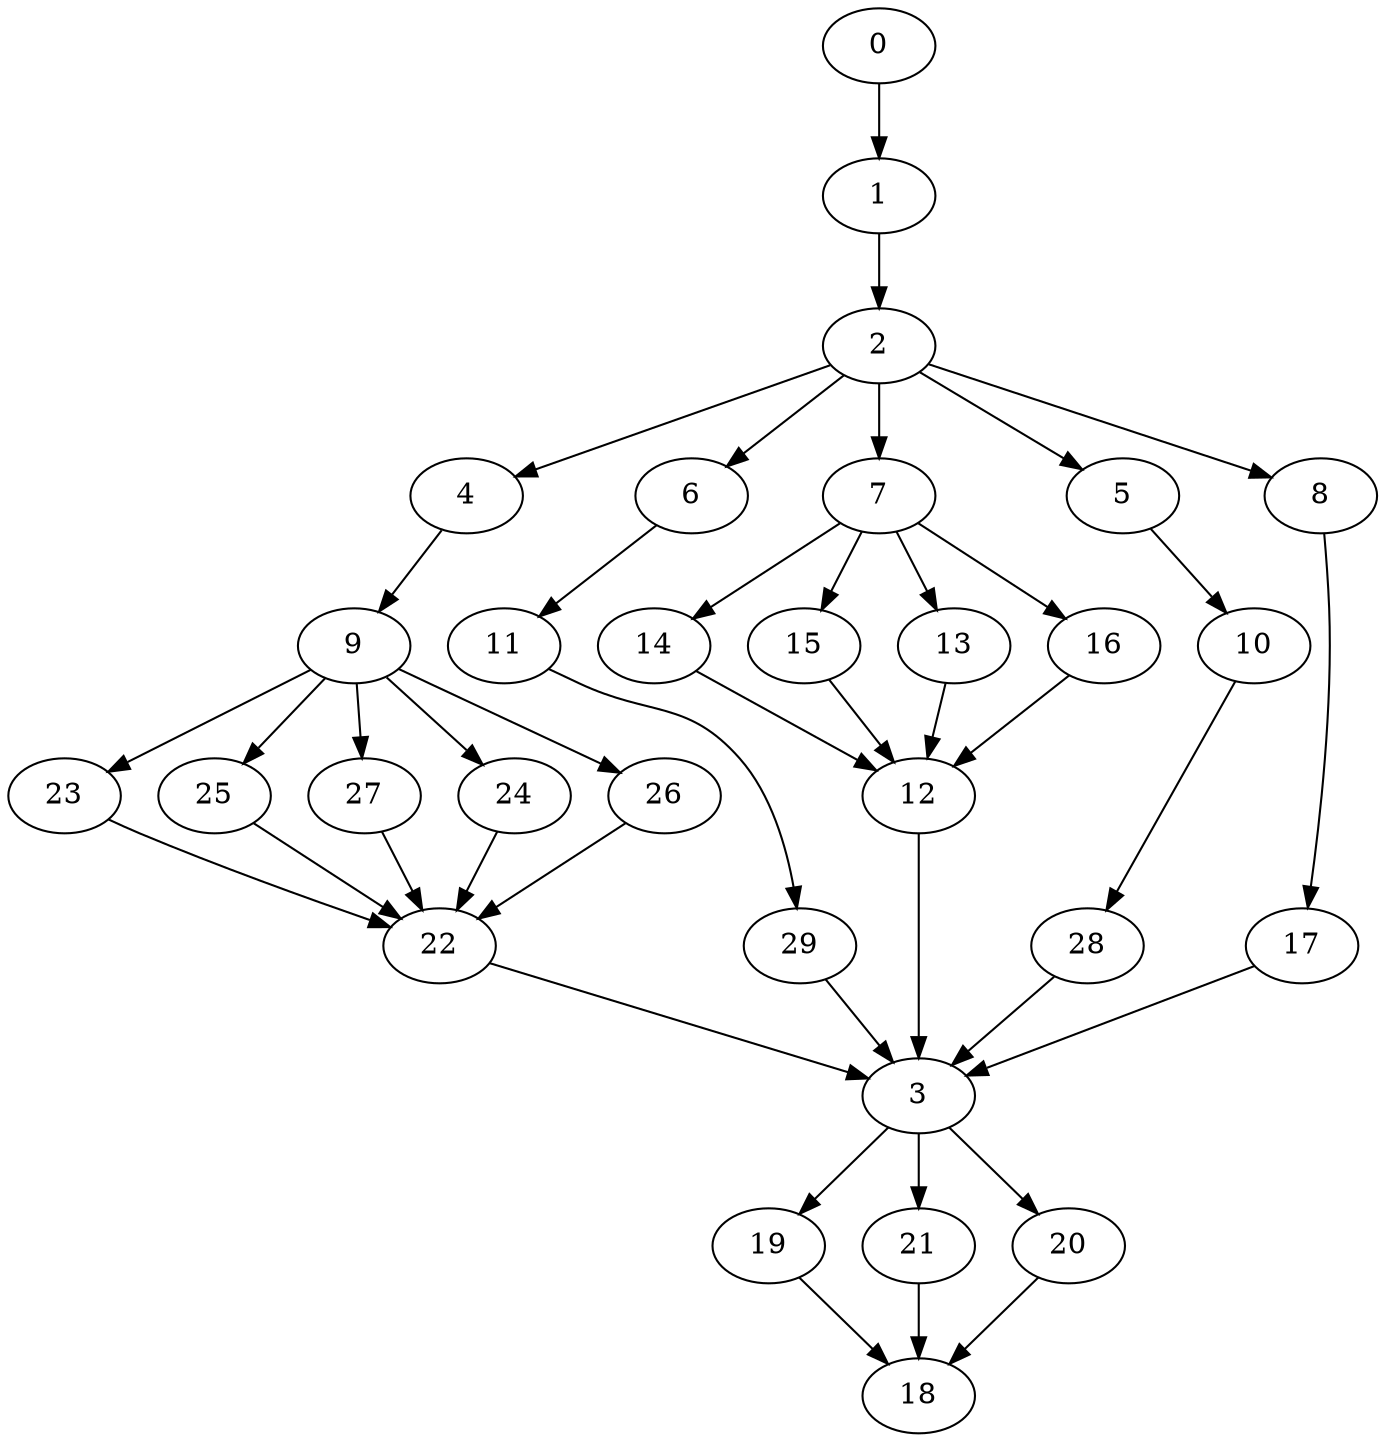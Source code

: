 digraph "SeriesParallel-MaxBf-5_Nodes_30_CCR_0.10_WeightType_Random#9_Homogeneous-6" {
0 [Weight=27];
1 [Weight=81];
2 [Weight=81];
4 [Weight=108];
6 [Weight=108];
7 [Weight=135];
9 [Weight=27];
11 [Weight=135];
5 [Weight=94];
23 [Weight=108];
8 [Weight=108];
25 [Weight=81];
27 [Weight=67];
24 [Weight=54];
14 [Weight=121];
15 [Weight=108];
26 [Weight=27];
10 [Weight=54];
22 [Weight=135];
29 [Weight=135];
13 [Weight=54];
17 [Weight=121];
16 [Weight=40];
28 [Weight=94];
12 [Weight=67];
3 [Weight=54];
19 [Weight=81];
21 [Weight=67];
20 [Weight=40];
18 [Weight=27];
7 -> 16 [Weight=5];
2 -> 8 [Weight=2];
19 -> 18 [Weight=10];
16 -> 12 [Weight=2];
2 -> 5 [Weight=8];
25 -> 22 [Weight=3];
12 -> 3 [Weight=8];
2 -> 4 [Weight=8];
1 -> 2 [Weight=3];
22 -> 3 [Weight=10];
0 -> 1 [Weight=8];
17 -> 3 [Weight=3];
28 -> 3 [Weight=5];
7 -> 14 [Weight=8];
4 -> 9 [Weight=6];
9 -> 25 [Weight=9];
3 -> 20 [Weight=5];
9 -> 23 [Weight=4];
26 -> 22 [Weight=6];
14 -> 12 [Weight=2];
10 -> 28 [Weight=2];
5 -> 10 [Weight=8];
21 -> 18 [Weight=3];
9 -> 24 [Weight=7];
3 -> 19 [Weight=2];
13 -> 12 [Weight=7];
29 -> 3 [Weight=6];
7 -> 15 [Weight=3];
8 -> 17 [Weight=3];
23 -> 22 [Weight=3];
11 -> 29 [Weight=2];
27 -> 22 [Weight=8];
3 -> 21 [Weight=10];
2 -> 7 [Weight=7];
9 -> 27 [Weight=2];
24 -> 22 [Weight=9];
9 -> 26 [Weight=8];
6 -> 11 [Weight=9];
7 -> 13 [Weight=10];
15 -> 12 [Weight=7];
20 -> 18 [Weight=3];
2 -> 6 [Weight=10];
}
